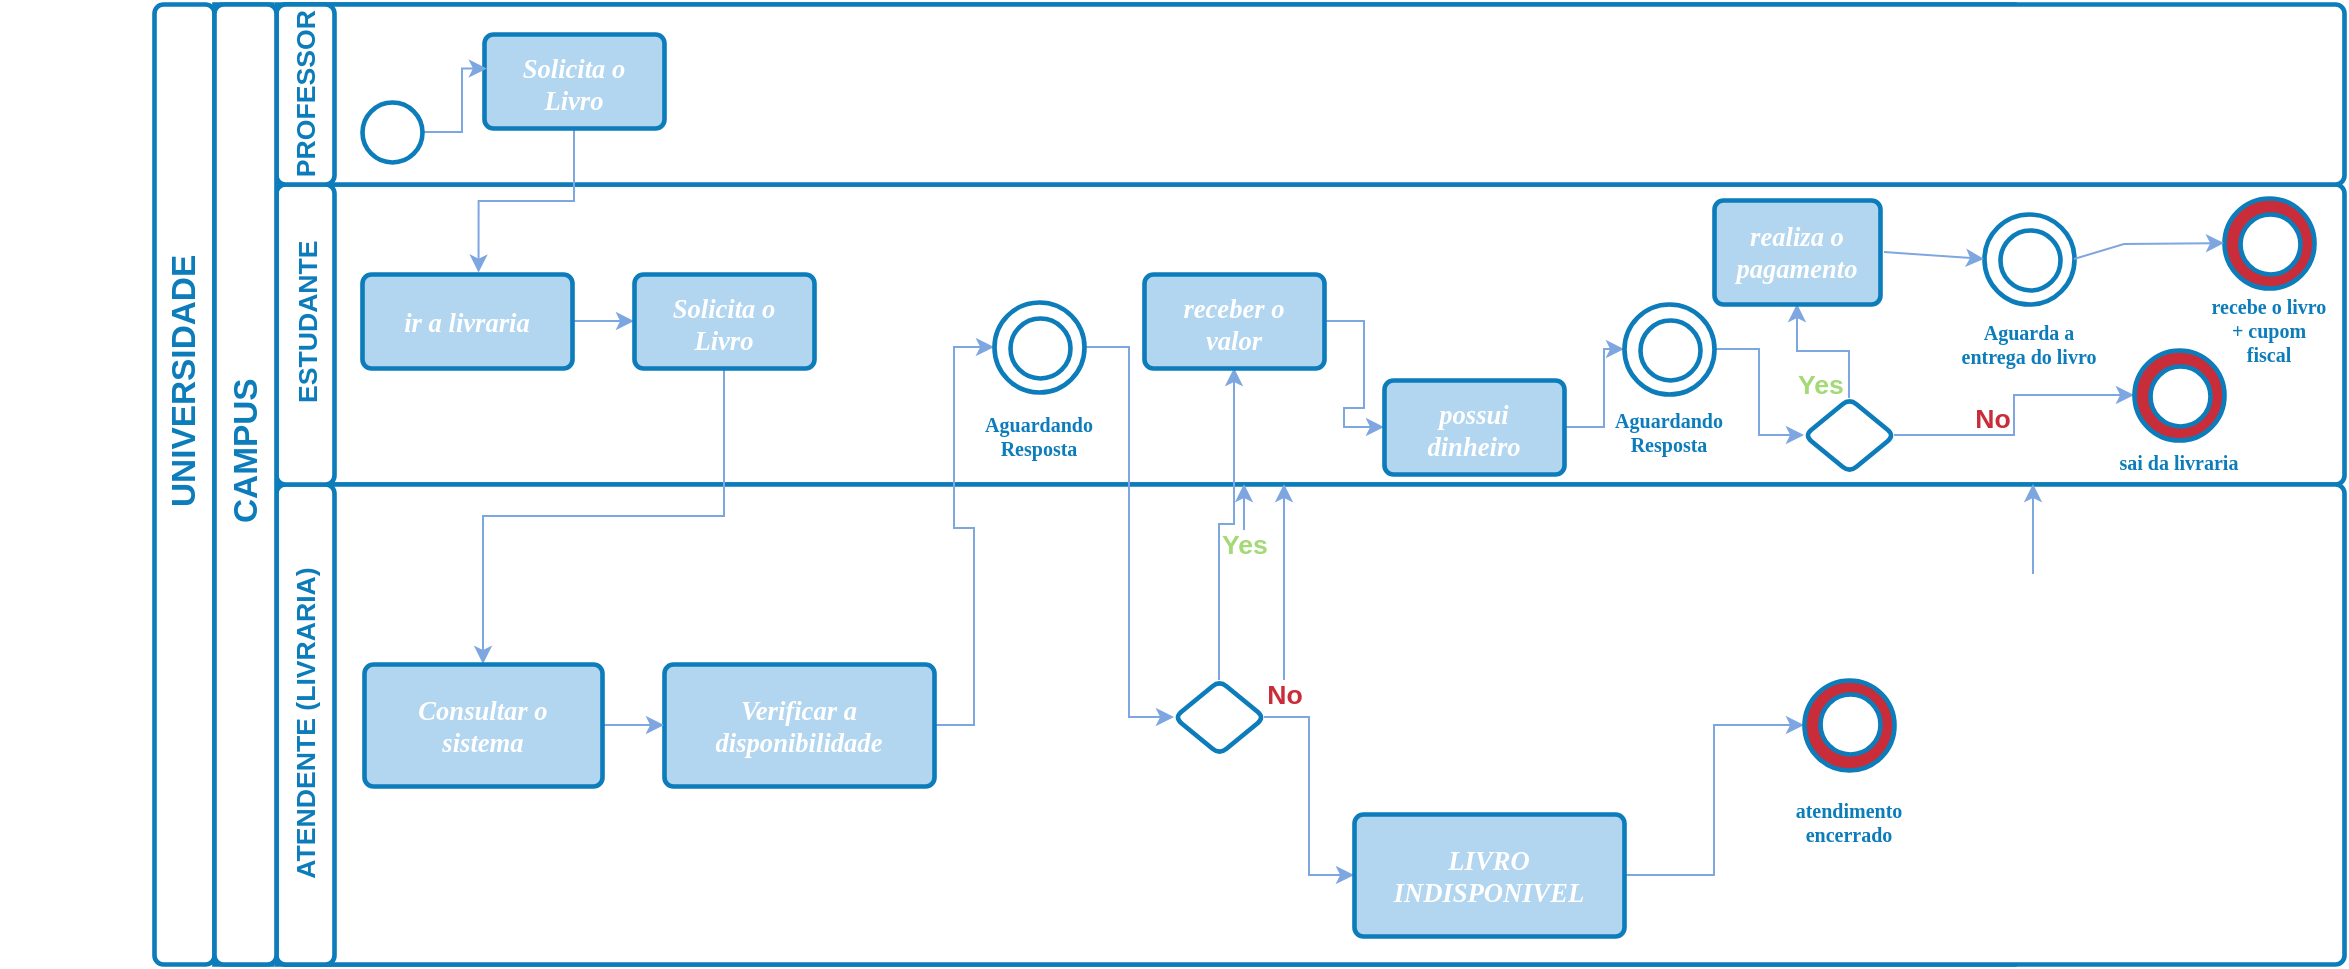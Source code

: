 <mxfile version="15.5.4" type="github">
  <diagram id="LhhfxPZGnkY3eNVKH8Mi" name="Page-1">
    <mxGraphModel dx="1185" dy="1804" grid="1" gridSize="10" guides="1" tooltips="1" connect="1" arrows="1" fold="1" page="1" pageScale="1" pageWidth="827" pageHeight="1169" math="0" shadow="0">
      <root>
        <mxCell id="0" />
        <mxCell id="1" parent="0" />
        <mxCell id="QaFosYFlYUrdKyGO6aXc-1" value="" style="fillColor=none;strokeColor=none;pointerEvents=0;fontStyle=0;html=1;whiteSpace=wrap;container=1;collapsible=0;childLayout=stackLayout;resizeParent=1;dropTarget=0;horizontalStack=0;whiteSpace=wrap;fontSize=13;spacing=0;strokeOpacity=100;rounded=1;absoluteArcSize=1;arcSize=9;horizontal=0;strokeWidth=2.3;" vertex="1" parent="1">
          <mxGeometry x="135" y="-30" width="900" height="480" isRotated="1" as="geometry" />
        </mxCell>
        <mxCell id="QaFosYFlYUrdKyGO6aXc-2" value="SALA DE AULA" style="swimlane;html=1;whiteSpace=wrap;container=1;connectable=0;collapsible=0;fontStyle=0;startSize=30;dropTarget=0;rounded=0;horizontal=0;whiteSpace=wrap;fontSize=13;spacing=0;strokeColor=#0c7cba;strokeOpacity=100;strokeWidth=2.3;fontSize=16.7;fontColor=#0c7cba;fontStyle=1;" vertex="1" parent="QaFosYFlYUrdKyGO6aXc-1">
          <mxGeometry width="900" height="240" as="geometry" />
        </mxCell>
        <mxCell id="QaFosYFlYUrdKyGO6aXc-3" value="LIVRARIA" style="swimlane;html=1;whiteSpace=wrap;container=1;connectable=0;collapsible=0;fontStyle=0;startSize=30;dropTarget=0;rounded=0;horizontal=0;whiteSpace=wrap;fontSize=13;spacing=0;strokeColor=#0c7cba;strokeOpacity=100;strokeWidth=2.3;fontSize=16.7;fontColor=#0c7cba;fontStyle=1;" vertex="1" parent="QaFosYFlYUrdKyGO6aXc-1">
          <mxGeometry y="240" width="900" height="240" as="geometry" />
        </mxCell>
        <UserObject label="" lucidchartObjectId="HWPiMHUzxfgs" id="QaFosYFlYUrdKyGO6aXc-4">
          <mxCell style="html=1;overflow=block;blockSpacing=1;whiteSpace=wrap;;whiteSpace=wrap;fontSize=13;spacing=3.8;strokeColor=#0c7cba;strokeOpacity=100;rounded=1;absoluteArcSize=1;arcSize=9;strokeWidth=2.3;" vertex="1" parent="1">
            <mxGeometry x="105" y="-30" width="30" height="480" as="geometry" />
          </mxCell>
        </UserObject>
        <mxCell id="QaFosYFlYUrdKyGO6aXc-5" style="html=1;overflow=block;blockSpacing=1;whiteSpace=wrap;;whiteSpace=wrap;fontSize=16.7;fontColor=#0c7cba;fontStyle=1;spacing=3.8;strokeOpacity=0;fillOpacity=0;rounded=1;absoluteArcSize=1;arcSize=9;fillColor=#ffffff;strokeWidth=2.3;" vertex="1" parent="1">
          <mxGeometry x="30" y="180" width="180" height="45" as="geometry" />
        </mxCell>
        <UserObject label="UNIVERSIDADE" lucidchartObjectId="2WPiGM6MeHSA" id="QaFosYFlYUrdKyGO6aXc-6">
          <mxCell style="html=1;overflow=block;blockSpacing=1;whiteSpace=wrap;;whiteSpace=wrap;fontSize=16.7;fontColor=#0c7cba;fontStyle=1;spacing=3.8;strokeOpacity=0;fillOpacity=0;rounded=1;absoluteArcSize=1;arcSize=9;strokeWidth=2.3;fillColor=none;strokeColor=none;rotation=-90;" vertex="1" parent="QaFosYFlYUrdKyGO6aXc-5">
            <mxGeometry x="0.375" y="-1.5" width="45" height="180" relative="1" as="geometry" />
          </mxCell>
        </UserObject>
        <UserObject label="" lucidchartObjectId="a0PiuHdPb4I7" id="QaFosYFlYUrdKyGO6aXc-7">
          <mxCell style="html=1;overflow=block;blockSpacing=1;whiteSpace=wrap;;whiteSpace=wrap;fontSize=13;spacing=3.8;strokeColor=#0c7cba;strokeOpacity=100;rounded=1;absoluteArcSize=1;arcSize=9;strokeWidth=2.3;" vertex="1" parent="1">
            <mxGeometry x="166" y="60" width="1034" height="150" as="geometry" />
          </mxCell>
        </UserObject>
        <UserObject label="" lucidchartObjectId="S0PiGy5wFjXy" id="QaFosYFlYUrdKyGO6aXc-8">
          <mxCell style="html=1;overflow=block;blockSpacing=1;whiteSpace=wrap;;whiteSpace=wrap;fontSize=13;spacing=3.8;strokeColor=#0c7cba;strokeOpacity=100;rounded=1;absoluteArcSize=1;arcSize=9;strokeWidth=2.3;" vertex="1" parent="1">
            <mxGeometry x="166" y="-30" width="1034" height="90" as="geometry" />
          </mxCell>
        </UserObject>
        <UserObject label="" lucidchartObjectId=".0Pi8Q-sx-cy" id="QaFosYFlYUrdKyGO6aXc-9">
          <mxCell style="html=1;overflow=block;blockSpacing=1;whiteSpace=wrap;;whiteSpace=wrap;fontSize=13;spacing=3.8;strokeColor=#0c7cba;strokeOpacity=100;rounded=1;absoluteArcSize=1;arcSize=9;strokeWidth=2.3;" vertex="1" parent="1">
            <mxGeometry x="166" y="210" width="1034" height="240" as="geometry" />
          </mxCell>
        </UserObject>
        <UserObject label="" lucidchartObjectId="E1PiGpkG4rzm" id="QaFosYFlYUrdKyGO6aXc-10">
          <mxCell style="html=1;overflow=block;blockSpacing=1;whiteSpace=wrap;;whiteSpace=wrap;fontSize=13;spacing=3.8;strokeColor=#0c7cba;strokeOpacity=100;rounded=1;absoluteArcSize=1;arcSize=9;strokeWidth=2.3;" vertex="1" parent="1">
            <mxGeometry x="166" y="210" width="29" height="240" as="geometry" />
          </mxCell>
        </UserObject>
        <UserObject label="" lucidchartObjectId="Q1Piy7wnfFXz" id="QaFosYFlYUrdKyGO6aXc-11">
          <mxCell style="html=1;overflow=block;blockSpacing=1;whiteSpace=wrap;;whiteSpace=wrap;fontSize=13;spacing=3.8;strokeColor=#0c7cba;strokeOpacity=100;rounded=1;absoluteArcSize=1;arcSize=9;strokeWidth=2.3;" vertex="1" parent="1">
            <mxGeometry x="166" y="60" width="29" height="150" as="geometry" />
          </mxCell>
        </UserObject>
        <UserObject label="" lucidchartObjectId="X1Pi3hwmeCmL" id="QaFosYFlYUrdKyGO6aXc-12">
          <mxCell style="html=1;overflow=block;blockSpacing=1;whiteSpace=wrap;;whiteSpace=wrap;fontSize=13;spacing=3.8;strokeColor=#0c7cba;strokeOpacity=100;rounded=1;absoluteArcSize=1;arcSize=9;strokeWidth=2.3;" vertex="1" parent="1">
            <mxGeometry x="166" y="-30" width="29" height="90" as="geometry" />
          </mxCell>
        </UserObject>
        <mxCell id="QaFosYFlYUrdKyGO6aXc-13" style="html=1;overflow=block;blockSpacing=1;whiteSpace=wrap;;whiteSpace=wrap;fontSize=13.3;fontColor=#0c7cba;fontStyle=1;spacing=3.8;strokeOpacity=0;fillOpacity=0;rounded=1;absoluteArcSize=1;arcSize=9;fillColor=#ffffff;strokeWidth=2.3;" vertex="1" parent="1">
          <mxGeometry x="91" y="128" width="180" height="45" as="geometry" />
        </mxCell>
        <UserObject label="ESTUDANTE" lucidchartObjectId="e2PiB8RA7E_U" id="QaFosYFlYUrdKyGO6aXc-14">
          <mxCell style="html=1;overflow=block;blockSpacing=1;whiteSpace=wrap;;whiteSpace=wrap;fontSize=13.3;fontColor=#0c7cba;fontStyle=1;spacing=3.8;strokeOpacity=0;fillOpacity=0;rounded=1;absoluteArcSize=1;arcSize=9;strokeWidth=2.3;fillColor=none;strokeColor=none;rotation=-90;" vertex="1" parent="QaFosYFlYUrdKyGO6aXc-13">
            <mxGeometry x="0.375" y="-1.5" width="45" height="180" relative="1" as="geometry" />
          </mxCell>
        </UserObject>
        <mxCell id="QaFosYFlYUrdKyGO6aXc-15" style="html=1;overflow=block;blockSpacing=1;whiteSpace=wrap;;whiteSpace=wrap;fontSize=13.3;fontColor=#0c7cba;fontStyle=1;spacing=3.8;strokeOpacity=0;fillOpacity=0;rounded=1;absoluteArcSize=1;arcSize=9;fillColor=#ffffff;strokeWidth=2.3;" vertex="1" parent="1">
          <mxGeometry x="90" y="225" width="181" height="210" as="geometry" />
        </mxCell>
        <UserObject label="ATENDENTE (LIVRARIA)" lucidchartObjectId="n2PiRSclB~rM" id="QaFosYFlYUrdKyGO6aXc-16">
          <mxCell style="html=1;overflow=block;blockSpacing=1;whiteSpace=wrap;;whiteSpace=wrap;fontSize=13.3;fontColor=#0c7cba;fontStyle=1;spacing=3.8;strokeOpacity=0;fillOpacity=0;rounded=1;absoluteArcSize=1;arcSize=9;strokeWidth=2.3;fillColor=none;strokeColor=none;rotation=-90;" vertex="1" parent="QaFosYFlYUrdKyGO6aXc-15">
            <mxGeometry x="-0.08" y="0.069" width="210" height="181" relative="1" as="geometry" />
          </mxCell>
        </UserObject>
        <mxCell id="QaFosYFlYUrdKyGO6aXc-17" style="html=1;overflow=block;blockSpacing=1;whiteSpace=wrap;;whiteSpace=wrap;fontSize=13.3;fontColor=#0c7cba;fontStyle=1;spacing=3.8;strokeOpacity=0;fillOpacity=0;rounded=1;absoluteArcSize=1;arcSize=9;fillColor=#ffffff;strokeWidth=2.3;" vertex="1" parent="1">
          <mxGeometry x="91" y="28" width="179" height="32" as="geometry" />
        </mxCell>
        <UserObject label="PROFESSOR" lucidchartObjectId="h3Pighsdy1oz" id="QaFosYFlYUrdKyGO6aXc-18">
          <mxCell style="html=1;overflow=block;blockSpacing=1;whiteSpace=wrap;;whiteSpace=wrap;fontSize=13.3;fontColor=#0c7cba;fontStyle=1;spacing=3.8;strokeOpacity=0;fillOpacity=0;rounded=1;absoluteArcSize=1;arcSize=9;strokeWidth=2.3;fillColor=none;strokeColor=none;rotation=-90;" vertex="1" parent="QaFosYFlYUrdKyGO6aXc-17">
            <mxGeometry x="0.411" y="-2.297" width="32" height="179" relative="1" as="geometry" />
          </mxCell>
        </UserObject>
        <UserObject label="" lucidchartObjectId="83PimZyUpy7I" id="QaFosYFlYUrdKyGO6aXc-19">
          <mxCell style="html=1;overflow=block;blockSpacing=1;whiteSpace=wrap;ellipse;whiteSpace=wrap;fontSize=13;spacing=3.8;strokeColor=#0c7cba;strokeOpacity=100;fillOpacity=100;rounded=1;absoluteArcSize=1;arcSize=9;fillColor=#ffffff;strokeWidth=2.3;" vertex="1" parent="1">
            <mxGeometry x="210" y="23" width="28" height="23" as="geometry" />
          </mxCell>
        </UserObject>
        <mxCell id="QaFosYFlYUrdKyGO6aXc-120" style="edgeStyle=orthogonalEdgeStyle;rounded=0;orthogonalLoop=1;jettySize=auto;html=1;exitX=0.5;exitY=1;exitDx=0;exitDy=0;entryX=0.555;entryY=-0.015;entryDx=0;entryDy=0;entryPerimeter=0;fontFamily=Times New Roman;strokeColor=#7EA6E0;" edge="1" parent="1" source="QaFosYFlYUrdKyGO6aXc-20" target="QaFosYFlYUrdKyGO6aXc-22">
          <mxGeometry relative="1" as="geometry" />
        </mxCell>
        <UserObject label="Solicita o Livro" lucidchartObjectId="83PiEvzSddSn" id="QaFosYFlYUrdKyGO6aXc-20">
          <mxCell style="html=1;overflow=block;blockSpacing=1;whiteSpace=wrap;;whiteSpace=wrap;fontSize=13.3;fontFamily=Komika Hand;fontColor=#ffffff;fontStyle=3;spacing=9;strokeColor=#0c7cba;strokeOpacity=100;fillOpacity=100;rounded=1;absoluteArcSize=1;arcSize=9;fillColor=#b2d6ef;strokeWidth=2.3;" vertex="1" parent="1">
            <mxGeometry x="270" y="-15" width="90" height="47" as="geometry" />
          </mxCell>
        </UserObject>
        <mxCell id="QaFosYFlYUrdKyGO6aXc-119" style="edgeStyle=orthogonalEdgeStyle;rounded=0;orthogonalLoop=1;jettySize=auto;html=1;exitX=1;exitY=0.5;exitDx=0;exitDy=0;entryX=0;entryY=0.5;entryDx=0;entryDy=0;fontFamily=Times New Roman;strokeColor=#7EA6E0;" edge="1" parent="1" source="QaFosYFlYUrdKyGO6aXc-22" target="QaFosYFlYUrdKyGO6aXc-24">
          <mxGeometry relative="1" as="geometry" />
        </mxCell>
        <UserObject label="ir a livraria" lucidchartObjectId="f7PibtvQFSFC" id="QaFosYFlYUrdKyGO6aXc-22">
          <mxCell style="html=1;overflow=block;blockSpacing=1;whiteSpace=wrap;;whiteSpace=wrap;fontSize=13.3;fontFamily=Komika Hand;fontColor=#ffffff;fontStyle=3;spacing=9;strokeColor=#0c7cba;strokeOpacity=100;fillOpacity=100;rounded=1;absoluteArcSize=1;arcSize=9;fillColor=#b2d6ef;strokeWidth=2.3;" vertex="1" parent="1">
            <mxGeometry x="209" y="105" width="105" height="47" as="geometry" />
          </mxCell>
        </UserObject>
        <mxCell id="QaFosYFlYUrdKyGO6aXc-118" style="edgeStyle=orthogonalEdgeStyle;rounded=0;orthogonalLoop=1;jettySize=auto;html=1;exitX=0.5;exitY=1;exitDx=0;exitDy=0;entryX=0.5;entryY=0;entryDx=0;entryDy=0;fontFamily=Times New Roman;strokeColor=#7EA6E0;" edge="1" parent="1" source="QaFosYFlYUrdKyGO6aXc-24" target="QaFosYFlYUrdKyGO6aXc-28">
          <mxGeometry relative="1" as="geometry" />
        </mxCell>
        <UserObject label="Solicita o Livro" lucidchartObjectId="0-PiISZGVRWl" id="QaFosYFlYUrdKyGO6aXc-24">
          <mxCell style="html=1;overflow=block;blockSpacing=1;whiteSpace=wrap;;whiteSpace=wrap;fontSize=13.3;fontFamily=Komika Hand;fontColor=#ffffff;fontStyle=3;spacing=9;strokeColor=#0c7cba;strokeOpacity=100;fillOpacity=100;rounded=1;absoluteArcSize=1;arcSize=9;fillColor=#b2d6ef;strokeWidth=2.3;" vertex="1" parent="1">
            <mxGeometry x="345" y="105" width="90" height="47" as="geometry" />
          </mxCell>
        </UserObject>
        <mxCell id="QaFosYFlYUrdKyGO6aXc-116" style="edgeStyle=orthogonalEdgeStyle;rounded=0;orthogonalLoop=1;jettySize=auto;html=1;exitX=1;exitY=0.5;exitDx=0;exitDy=0;entryX=0;entryY=0.5;entryDx=0;entryDy=0;fontFamily=Times New Roman;strokeColor=#7EA6E0;" edge="1" parent="1" source="QaFosYFlYUrdKyGO6aXc-26" target="QaFosYFlYUrdKyGO6aXc-31">
          <mxGeometry relative="1" as="geometry" />
        </mxCell>
        <UserObject label="Verificar a disponibilidade " lucidchartObjectId="eeQiGF6tPY3j" id="QaFosYFlYUrdKyGO6aXc-26">
          <mxCell style="html=1;overflow=block;blockSpacing=1;whiteSpace=wrap;;whiteSpace=wrap;fontSize=13.3;fontFamily=Komika Hand;fontColor=#ffffff;fontStyle=3;spacing=9;strokeColor=#0c7cba;strokeOpacity=100;fillOpacity=100;rounded=1;absoluteArcSize=1;arcSize=9;fillColor=#b2d6ef;strokeWidth=2.3;" vertex="1" parent="1">
            <mxGeometry x="360" y="300" width="135" height="61" as="geometry" />
          </mxCell>
        </UserObject>
        <mxCell id="QaFosYFlYUrdKyGO6aXc-103" style="edgeStyle=orthogonalEdgeStyle;rounded=0;orthogonalLoop=1;jettySize=auto;html=1;exitX=0.5;exitY=0;exitDx=0;exitDy=0;entryX=0.5;entryY=1;entryDx=0;entryDy=0;strokeColor=#7EA6E0;" edge="1" parent="1" source="QaFosYFlYUrdKyGO6aXc-27" target="QaFosYFlYUrdKyGO6aXc-45">
          <mxGeometry relative="1" as="geometry" />
        </mxCell>
        <mxCell id="QaFosYFlYUrdKyGO6aXc-105" style="edgeStyle=orthogonalEdgeStyle;rounded=0;orthogonalLoop=1;jettySize=auto;html=1;exitX=1;exitY=0.5;exitDx=0;exitDy=0;entryX=0;entryY=0.5;entryDx=0;entryDy=0;strokeColor=#7EA6E0;" edge="1" parent="1" source="QaFosYFlYUrdKyGO6aXc-27" target="QaFosYFlYUrdKyGO6aXc-35">
          <mxGeometry relative="1" as="geometry" />
        </mxCell>
        <UserObject label="" lucidchartObjectId="XjQixLYts~Oh" id="QaFosYFlYUrdKyGO6aXc-27">
          <mxCell style="html=1;overflow=block;blockSpacing=1;whiteSpace=wrap;rhombus;whiteSpace=wrap;fontSize=13;spacing=3.8;strokeColor=#0c7cba;strokeOpacity=100;rounded=1;absoluteArcSize=1;arcSize=9;strokeWidth=2.3;" vertex="1" parent="1">
            <mxGeometry x="615" y="308" width="45" height="37" as="geometry" />
          </mxCell>
        </UserObject>
        <mxCell id="QaFosYFlYUrdKyGO6aXc-117" style="edgeStyle=orthogonalEdgeStyle;rounded=0;orthogonalLoop=1;jettySize=auto;html=1;exitX=1;exitY=0.5;exitDx=0;exitDy=0;fontFamily=Times New Roman;strokeColor=#7EA6E0;" edge="1" parent="1" source="QaFosYFlYUrdKyGO6aXc-28" target="QaFosYFlYUrdKyGO6aXc-26">
          <mxGeometry relative="1" as="geometry" />
        </mxCell>
        <UserObject label="Consultar o sistema" lucidchartObjectId="GkQiyy2_y7.9" id="QaFosYFlYUrdKyGO6aXc-28">
          <mxCell style="html=1;overflow=block;blockSpacing=1;whiteSpace=wrap;;whiteSpace=wrap;fontSize=13.3;fontFamily=Komika Hand;fontColor=#ffffff;fontStyle=3;spacing=9;strokeColor=#0c7cba;strokeOpacity=100;fillOpacity=100;rounded=1;absoluteArcSize=1;arcSize=9;fillColor=#b2d6ef;strokeWidth=2.3;" vertex="1" parent="1">
            <mxGeometry x="210" y="300" width="119" height="61" as="geometry" />
          </mxCell>
        </UserObject>
        <mxCell id="QaFosYFlYUrdKyGO6aXc-115" style="edgeStyle=orthogonalEdgeStyle;rounded=0;orthogonalLoop=1;jettySize=auto;html=1;exitX=1;exitY=0.5;exitDx=0;exitDy=0;entryX=0;entryY=0.5;entryDx=0;entryDy=0;fontFamily=Times New Roman;strokeColor=#7EA6E0;" edge="1" parent="1" source="QaFosYFlYUrdKyGO6aXc-31" target="QaFosYFlYUrdKyGO6aXc-27">
          <mxGeometry relative="1" as="geometry" />
        </mxCell>
        <UserObject label="" lucidchartObjectId="JsQipGBk3V.0" id="QaFosYFlYUrdKyGO6aXc-31">
          <mxCell style="html=1;overflow=block;blockSpacing=1;whiteSpace=wrap;ellipse;whiteSpace=wrap;fontSize=13;spacing=3.8;strokeColor=#0c7cba;strokeOpacity=100;rounded=1;absoluteArcSize=1;arcSize=9;strokeWidth=2.3;" vertex="1" parent="1">
            <mxGeometry x="525" y="119" width="45" height="45" as="geometry" />
          </mxCell>
        </UserObject>
        <UserObject label="" lucidchartObjectId="TsQiK.HFYKoK" id="QaFosYFlYUrdKyGO6aXc-32">
          <mxCell style="html=1;overflow=block;blockSpacing=1;whiteSpace=wrap;ellipse;whiteSpace=wrap;fontSize=13;spacing=3.8;strokeColor=#0c7cba;strokeOpacity=100;rounded=1;absoluteArcSize=1;arcSize=9;strokeWidth=2.3;" vertex="1" parent="1">
            <mxGeometry x="533" y="127" width="30" height="30" as="geometry" />
          </mxCell>
        </UserObject>
        <UserObject label="&lt;b&gt;Aguardando &lt;br&gt;Resposta&lt;/b&gt;" lucidchartObjectId="dwQiqg_pEi1r" id="QaFosYFlYUrdKyGO6aXc-33">
          <mxCell style="html=1;overflow=block;blockSpacing=1;whiteSpace=wrap;;whiteSpace=wrap;fontSize=10;fontFamily=Komika Hand;fontColor=#0c7cba;spacing=3.8;strokeOpacity=0;fillOpacity=0;rounded=1;absoluteArcSize=1;arcSize=9;fillColor=#ffffff;strokeWidth=2.3;" vertex="1" parent="1">
            <mxGeometry x="510" y="167" width="75" height="38" as="geometry" />
          </mxCell>
        </UserObject>
        <mxCell id="QaFosYFlYUrdKyGO6aXc-114" style="edgeStyle=orthogonalEdgeStyle;rounded=0;orthogonalLoop=1;jettySize=auto;html=1;exitX=1;exitY=0.5;exitDx=0;exitDy=0;entryX=0;entryY=0.5;entryDx=0;entryDy=0;fontFamily=Times New Roman;strokeColor=#7EA6E0;" edge="1" parent="1" source="QaFosYFlYUrdKyGO6aXc-35" target="QaFosYFlYUrdKyGO6aXc-36">
          <mxGeometry relative="1" as="geometry" />
        </mxCell>
        <UserObject label="LIVRO INDISPONIVEL" lucidchartObjectId="iAQiPyqyUUH." id="QaFosYFlYUrdKyGO6aXc-35">
          <mxCell style="html=1;overflow=block;blockSpacing=1;whiteSpace=wrap;;whiteSpace=wrap;fontSize=13.3;fontFamily=Komika Hand;fontColor=#ffffff;fontStyle=3;spacing=9;strokeColor=#0c7cba;strokeOpacity=100;fillOpacity=100;rounded=1;absoluteArcSize=1;arcSize=9;fillColor=#b2d6ef;strokeWidth=2.3;" vertex="1" parent="1">
            <mxGeometry x="705" y="375" width="135" height="61" as="geometry" />
          </mxCell>
        </UserObject>
        <UserObject label="" lucidchartObjectId="ZAQircGU_EVW" id="QaFosYFlYUrdKyGO6aXc-36">
          <mxCell style="html=1;overflow=block;blockSpacing=1;whiteSpace=wrap;ellipse;whiteSpace=wrap;fontSize=13;spacing=3.8;strokeColor=#0c7cba;strokeOpacity=100;fillOpacity=100;rounded=1;absoluteArcSize=1;arcSize=9;fillColor=#c92d39;strokeWidth=2.3;" vertex="1" parent="1">
            <mxGeometry x="930" y="308" width="45" height="45" as="geometry" />
          </mxCell>
        </UserObject>
        <UserObject label="" lucidchartObjectId="ZAQiovp0~9eA" id="QaFosYFlYUrdKyGO6aXc-37">
          <mxCell style="html=1;overflow=block;blockSpacing=1;whiteSpace=wrap;ellipse;whiteSpace=wrap;fontSize=13;spacing=3.8;strokeColor=#0c7cba;strokeOpacity=100;rounded=1;absoluteArcSize=1;arcSize=9;strokeWidth=2.3;" vertex="1" parent="1">
            <mxGeometry x="938" y="315" width="30" height="30" as="geometry" />
          </mxCell>
        </UserObject>
        <UserObject label="&lt;b&gt;atendimento&lt;br&gt;encerrado&lt;/b&gt;" lucidchartObjectId="1CQiph0X-R_j" id="QaFosYFlYUrdKyGO6aXc-38">
          <mxCell style="html=1;overflow=block;blockSpacing=1;whiteSpace=wrap;;whiteSpace=wrap;fontSize=10;fontFamily=Komika Hand;fontColor=#0c7cba;spacing=3.8;strokeOpacity=0;fillOpacity=0;rounded=1;absoluteArcSize=1;arcSize=9;fillColor=#ffffff;strokeWidth=2.3;" vertex="1" parent="1">
            <mxGeometry x="915" y="360" width="75" height="38" as="geometry" />
          </mxCell>
        </UserObject>
        <mxCell id="QaFosYFlYUrdKyGO6aXc-100" style="edgeStyle=orthogonalEdgeStyle;rounded=0;orthogonalLoop=1;jettySize=auto;html=1;exitX=1;exitY=0.5;exitDx=0;exitDy=0;entryX=0;entryY=0.5;entryDx=0;entryDy=0;strokeColor=#7EA6E0;" edge="1" parent="1" source="QaFosYFlYUrdKyGO6aXc-45" target="QaFosYFlYUrdKyGO6aXc-47">
          <mxGeometry relative="1" as="geometry" />
        </mxCell>
        <UserObject label="receber o valor" lucidchartObjectId="GBRiCxnlWNU0" id="QaFosYFlYUrdKyGO6aXc-45">
          <mxCell style="html=1;overflow=block;blockSpacing=1;whiteSpace=wrap;;whiteSpace=wrap;fontSize=13.3;fontFamily=Komika Hand;fontColor=#ffffff;fontStyle=3;spacing=9;strokeColor=#0c7cba;strokeOpacity=100;fillOpacity=100;rounded=1;absoluteArcSize=1;arcSize=9;fillColor=#b2d6ef;strokeWidth=2.3;" vertex="1" parent="1">
            <mxGeometry x="600" y="105" width="90" height="47" as="geometry" />
          </mxCell>
        </UserObject>
        <mxCell id="QaFosYFlYUrdKyGO6aXc-121" style="edgeStyle=orthogonalEdgeStyle;rounded=0;orthogonalLoop=1;jettySize=auto;html=1;exitX=1;exitY=0.5;exitDx=0;exitDy=0;entryX=0.016;entryY=0.367;entryDx=0;entryDy=0;entryPerimeter=0;fontFamily=Times New Roman;strokeColor=#7EA6E0;" edge="1" parent="1" source="QaFosYFlYUrdKyGO6aXc-46" target="QaFosYFlYUrdKyGO6aXc-20">
          <mxGeometry relative="1" as="geometry" />
        </mxCell>
        <UserObject label="" lucidchartObjectId="zDRi0ZS91oFq" id="QaFosYFlYUrdKyGO6aXc-46">
          <mxCell style="html=1;overflow=block;blockSpacing=1;whiteSpace=wrap;ellipse;whiteSpace=wrap;fontSize=13;spacing=3.8;strokeColor=#0c7cba;strokeOpacity=100;rounded=1;absoluteArcSize=1;arcSize=9;strokeWidth=2.3;" vertex="1" parent="1">
            <mxGeometry x="209" y="19" width="30" height="30" as="geometry" />
          </mxCell>
        </UserObject>
        <mxCell id="QaFosYFlYUrdKyGO6aXc-99" style="edgeStyle=orthogonalEdgeStyle;rounded=0;orthogonalLoop=1;jettySize=auto;html=1;exitX=1;exitY=0.5;exitDx=0;exitDy=0;entryX=0;entryY=0.5;entryDx=0;entryDy=0;strokeColor=#7EA6E0;" edge="1" parent="1" source="QaFosYFlYUrdKyGO6aXc-47" target="QaFosYFlYUrdKyGO6aXc-51">
          <mxGeometry relative="1" as="geometry" />
        </mxCell>
        <UserObject label="possui   dinheiro" lucidchartObjectId="3TRi0IMjqJwV" id="QaFosYFlYUrdKyGO6aXc-47">
          <mxCell style="html=1;overflow=block;blockSpacing=1;whiteSpace=wrap;;whiteSpace=wrap;fontSize=13.3;fontFamily=Komika Hand;fontColor=#ffffff;fontStyle=3;spacing=9;strokeColor=#0c7cba;strokeOpacity=100;fillOpacity=100;rounded=1;absoluteArcSize=1;arcSize=9;fillColor=#b2d6ef;strokeWidth=2.3;" vertex="1" parent="1">
            <mxGeometry x="720" y="158" width="90" height="47" as="geometry" />
          </mxCell>
        </UserObject>
        <mxCell id="QaFosYFlYUrdKyGO6aXc-88" style="edgeStyle=orthogonalEdgeStyle;rounded=0;orthogonalLoop=1;jettySize=auto;html=1;strokeColor=#7EA6E0;" edge="1" parent="1" source="QaFosYFlYUrdKyGO6aXc-49" target="QaFosYFlYUrdKyGO6aXc-65">
          <mxGeometry relative="1" as="geometry" />
        </mxCell>
        <mxCell id="QaFosYFlYUrdKyGO6aXc-94" style="edgeStyle=orthogonalEdgeStyle;rounded=0;orthogonalLoop=1;jettySize=auto;html=1;entryX=0;entryY=0.5;entryDx=0;entryDy=0;strokeColor=#7EA6E0;" edge="1" parent="1" source="QaFosYFlYUrdKyGO6aXc-49" target="QaFosYFlYUrdKyGO6aXc-84">
          <mxGeometry relative="1" as="geometry" />
        </mxCell>
        <UserObject label="" lucidchartObjectId="eZRivRCG90Yg" id="QaFosYFlYUrdKyGO6aXc-49">
          <mxCell style="html=1;overflow=block;blockSpacing=1;whiteSpace=wrap;rhombus;whiteSpace=wrap;fontSize=13;spacing=3.8;strokeColor=#0c7cba;strokeOpacity=100;rounded=1;absoluteArcSize=1;arcSize=9;strokeWidth=2.3;" vertex="1" parent="1">
            <mxGeometry x="930" y="167" width="45" height="37" as="geometry" />
          </mxCell>
        </UserObject>
        <UserObject label="&lt;b&gt;Aguardando &lt;br&gt;Resposta&lt;/b&gt;" lucidchartObjectId="p2RipkATj8GD" id="QaFosYFlYUrdKyGO6aXc-50">
          <mxCell style="html=1;overflow=block;blockSpacing=1;whiteSpace=wrap;;whiteSpace=wrap;fontSize=10;fontFamily=Komika Hand;fontColor=#0c7cba;spacing=3.8;strokeOpacity=0;fillOpacity=0;rounded=1;absoluteArcSize=1;arcSize=9;fillColor=#ffffff;strokeWidth=2.3;" vertex="1" parent="1">
            <mxGeometry x="825" y="165" width="75" height="38" as="geometry" />
          </mxCell>
        </UserObject>
        <mxCell id="QaFosYFlYUrdKyGO6aXc-98" style="edgeStyle=orthogonalEdgeStyle;rounded=0;orthogonalLoop=1;jettySize=auto;html=1;exitX=1;exitY=0.5;exitDx=0;exitDy=0;entryX=0;entryY=0.5;entryDx=0;entryDy=0;strokeColor=#7EA6E0;" edge="1" parent="1" source="QaFosYFlYUrdKyGO6aXc-51" target="QaFosYFlYUrdKyGO6aXc-49">
          <mxGeometry relative="1" as="geometry" />
        </mxCell>
        <UserObject label="" lucidchartObjectId="S2RinmGIYL_I" id="QaFosYFlYUrdKyGO6aXc-51">
          <mxCell style="html=1;overflow=block;blockSpacing=1;whiteSpace=wrap;ellipse;whiteSpace=wrap;fontSize=13;spacing=3.8;strokeColor=#0c7cba;strokeOpacity=100;rounded=1;absoluteArcSize=1;arcSize=9;strokeWidth=2.3;" vertex="1" parent="1">
            <mxGeometry x="840" y="120" width="45" height="45" as="geometry" />
          </mxCell>
        </UserObject>
        <UserObject label="" lucidchartObjectId="S2RiOggwgZo4" id="QaFosYFlYUrdKyGO6aXc-52">
          <mxCell style="html=1;overflow=block;blockSpacing=1;whiteSpace=wrap;ellipse;whiteSpace=wrap;fontSize=13;spacing=3.8;strokeColor=#0c7cba;strokeOpacity=100;rounded=1;absoluteArcSize=1;arcSize=9;strokeWidth=2.3;" vertex="1" parent="1">
            <mxGeometry x="848" y="128" width="30" height="30" as="geometry" />
          </mxCell>
        </UserObject>
        <UserObject label="" lucidchartObjectId="A9RiE4InNAG_" id="QaFosYFlYUrdKyGO6aXc-55">
          <mxCell style="html=1;overflow=block;blockSpacing=1;whiteSpace=wrap;;whiteSpace=wrap;fontSize=13;spacing=3.8;strokeColor=#0c7cba;strokeOpacity=100;rounded=1;absoluteArcSize=1;arcSize=9;strokeWidth=2.3;" vertex="1" parent="1">
            <mxGeometry x="135" y="-30" width="31" height="480" as="geometry" />
          </mxCell>
        </UserObject>
        <mxCell id="QaFosYFlYUrdKyGO6aXc-56" style="html=1;overflow=block;blockSpacing=1;whiteSpace=wrap;;whiteSpace=wrap;fontSize=16.7;fontColor=#0c7cba;fontStyle=1;spacing=3.8;strokeOpacity=0;fillOpacity=0;rounded=1;absoluteArcSize=1;arcSize=9;fillColor=#ffffff;strokeWidth=2.3;" vertex="1" parent="1">
          <mxGeometry x="61" y="188" width="180" height="45" as="geometry" />
        </mxCell>
        <UserObject label="CAMPUS" lucidchartObjectId="-9RiGdks1-ZE" id="QaFosYFlYUrdKyGO6aXc-57">
          <mxCell style="html=1;overflow=block;blockSpacing=1;whiteSpace=wrap;;whiteSpace=wrap;fontSize=16.7;fontColor=#0c7cba;fontStyle=1;spacing=3.8;strokeOpacity=0;fillOpacity=0;rounded=1;absoluteArcSize=1;arcSize=9;strokeWidth=2.3;fillColor=none;strokeColor=none;rotation=-90;" vertex="1" parent="QaFosYFlYUrdKyGO6aXc-56">
            <mxGeometry x="0.375" y="-1.5" width="45" height="180" relative="1" as="geometry" />
          </mxCell>
        </UserObject>
        <UserObject label="&lt;b&gt;sai da livraria&lt;/b&gt;" lucidchartObjectId="ziSibgkBReRE" id="QaFosYFlYUrdKyGO6aXc-64">
          <mxCell style="html=1;overflow=block;blockSpacing=1;whiteSpace=wrap;;whiteSpace=wrap;fontSize=10;fontFamily=Komika Hand;fontColor=#0c7cba;spacing=3.8;strokeOpacity=0;fillOpacity=0;rounded=1;absoluteArcSize=1;arcSize=9;fillColor=#ffffff;strokeWidth=2.3;" vertex="1" parent="1">
            <mxGeometry x="1080" y="180" width="75" height="38" as="geometry" />
          </mxCell>
        </UserObject>
        <UserObject label="realiza o pagamento" lucidchartObjectId="ClSinaLDtIDH" id="QaFosYFlYUrdKyGO6aXc-65">
          <mxCell style="html=1;overflow=block;blockSpacing=1;whiteSpace=wrap;;whiteSpace=wrap;fontSize=13.3;fontFamily=Komika Hand;fontColor=#ffffff;fontStyle=3;spacing=9;strokeColor=#0c7cba;strokeOpacity=100;fillOpacity=100;rounded=1;absoluteArcSize=1;arcSize=9;fillColor=#b2d6ef;strokeWidth=2.3;" vertex="1" parent="1">
            <mxGeometry x="885" y="68" width="83" height="52" as="geometry" />
          </mxCell>
        </UserObject>
        <UserObject label="" lucidchartObjectId="XmSi49~KTl8D" id="QaFosYFlYUrdKyGO6aXc-66">
          <mxCell style="html=1;overflow=block;blockSpacing=1;whiteSpace=wrap;ellipse;whiteSpace=wrap;fontSize=13;spacing=3.8;strokeColor=#0c7cba;strokeOpacity=100;rounded=1;absoluteArcSize=1;arcSize=9;strokeWidth=2.3;" vertex="1" parent="1">
            <mxGeometry x="1020" y="75" width="45" height="45" as="geometry" />
          </mxCell>
        </UserObject>
        <UserObject label="" lucidchartObjectId="XmSi7BHvyEhp" id="QaFosYFlYUrdKyGO6aXc-67">
          <mxCell style="html=1;overflow=block;blockSpacing=1;whiteSpace=wrap;ellipse;whiteSpace=wrap;fontSize=13;spacing=3.8;strokeColor=#0c7cba;strokeOpacity=100;rounded=1;absoluteArcSize=1;arcSize=9;strokeWidth=2.3;" vertex="1" parent="1">
            <mxGeometry x="1028" y="83" width="30" height="30" as="geometry" />
          </mxCell>
        </UserObject>
        <UserObject label="&lt;b&gt;Aguarda a entrega do livro&lt;/b&gt;" lucidchartObjectId="8mSi8dGt22X_" id="QaFosYFlYUrdKyGO6aXc-68">
          <mxCell style="html=1;overflow=block;blockSpacing=1;whiteSpace=wrap;;whiteSpace=wrap;fontSize=10;fontFamily=Komika Hand;fontColor=#0c7cba;spacing=3.8;strokeOpacity=0;fillOpacity=0;rounded=1;absoluteArcSize=1;arcSize=9;fillColor=#ffffff;strokeWidth=2.3;" vertex="1" parent="1">
            <mxGeometry x="1005" y="120" width="75" height="40" as="geometry" />
          </mxCell>
        </UserObject>
        <UserObject label="" lucidchartObjectId="AoSifIzqq8GM" id="QaFosYFlYUrdKyGO6aXc-69">
          <mxCell style="html=1;overflow=block;blockSpacing=1;whiteSpace=wrap;ellipse;whiteSpace=wrap;fontSize=13;spacing=3.8;strokeColor=#0c7cba;strokeOpacity=100;fillOpacity=100;rounded=1;absoluteArcSize=1;arcSize=9;fillColor=#c92d39;strokeWidth=2.3;" vertex="1" parent="1">
            <mxGeometry x="1140" y="67" width="45" height="45" as="geometry" />
          </mxCell>
        </UserObject>
        <UserObject label="" lucidchartObjectId="AoSiuE~3cV-U" id="QaFosYFlYUrdKyGO6aXc-70">
          <mxCell style="html=1;overflow=block;blockSpacing=1;whiteSpace=wrap;ellipse;whiteSpace=wrap;fontSize=13;spacing=3.8;strokeColor=#0c7cba;strokeOpacity=100;rounded=1;absoluteArcSize=1;arcSize=9;strokeWidth=2.3;" vertex="1" parent="1">
            <mxGeometry x="1148" y="75" width="30" height="30" as="geometry" />
          </mxCell>
        </UserObject>
        <mxCell id="QaFosYFlYUrdKyGO6aXc-80" value="" style="endArrow=classic;html=1;rounded=0;entryX=0;entryY=0.5;entryDx=0;entryDy=0;exitX=1;exitY=0.5;exitDx=0;exitDy=0;strokeColor=#7EA6E0;" edge="1" parent="1" source="QaFosYFlYUrdKyGO6aXc-66" target="QaFosYFlYUrdKyGO6aXc-69">
          <mxGeometry width="50" height="50" relative="1" as="geometry">
            <mxPoint x="1070" y="120" as="sourcePoint" />
            <mxPoint x="1120" y="70" as="targetPoint" />
            <Array as="points">
              <mxPoint x="1090" y="90" />
            </Array>
          </mxGeometry>
        </mxCell>
        <UserObject label="&lt;b&gt;recebe o livro + cupom fiscal&lt;/b&gt;" lucidchartObjectId="ziSibgkBReRE" id="QaFosYFlYUrdKyGO6aXc-81">
          <mxCell style="html=1;overflow=block;blockSpacing=1;whiteSpace=wrap;;whiteSpace=wrap;fontSize=10;fontFamily=Komika Hand;fontColor=#0c7cba;spacing=3.8;strokeOpacity=0;fillOpacity=0;rounded=1;absoluteArcSize=1;arcSize=9;fillColor=#ffffff;strokeWidth=2.3;" vertex="1" parent="1">
            <mxGeometry x="1130.25" y="112" width="64.5" height="25" as="geometry" />
          </mxCell>
        </UserObject>
        <UserObject label="" lucidchartObjectId="AoSifIzqq8GM" id="QaFosYFlYUrdKyGO6aXc-84">
          <mxCell style="html=1;overflow=block;blockSpacing=1;whiteSpace=wrap;ellipse;whiteSpace=wrap;fontSize=13;spacing=3.8;strokeColor=#0c7cba;strokeOpacity=100;fillOpacity=100;rounded=1;absoluteArcSize=1;arcSize=9;fillColor=#c92d39;strokeWidth=2.3;" vertex="1" parent="1">
            <mxGeometry x="1095" y="143" width="45" height="45" as="geometry" />
          </mxCell>
        </UserObject>
        <UserObject label="" lucidchartObjectId="AoSiuE~3cV-U" id="QaFosYFlYUrdKyGO6aXc-85">
          <mxCell style="html=1;overflow=block;blockSpacing=1;whiteSpace=wrap;ellipse;whiteSpace=wrap;fontSize=13;spacing=3.8;strokeColor=#0c7cba;strokeOpacity=100;rounded=1;absoluteArcSize=1;arcSize=9;strokeWidth=2.3;" vertex="1" parent="1">
            <mxGeometry x="1103" y="151" width="30" height="30" as="geometry" />
          </mxCell>
        </UserObject>
        <mxCell id="QaFosYFlYUrdKyGO6aXc-86" value="" style="endArrow=classic;html=1;rounded=0;strokeColor=#7EA6E0;entryX=0;entryY=0.5;entryDx=0;entryDy=0;" edge="1" parent="1" target="QaFosYFlYUrdKyGO6aXc-66">
          <mxGeometry width="50" height="50" relative="1" as="geometry">
            <mxPoint x="970" y="94" as="sourcePoint" />
            <mxPoint x="1010" y="94" as="targetPoint" />
            <Array as="points">
              <mxPoint x="970" y="94" />
            </Array>
          </mxGeometry>
        </mxCell>
        <mxCell id="QaFosYFlYUrdKyGO6aXc-91" value="Yes" style="text;html=1;resizable=0;labelBackgroundColor=#ffffff;align=center;verticalAlign=middle;fontStyle=1;fontColor=#a3d977;;fontSize=13.3;" vertex="1" parent="1">
          <mxGeometry x="938.001" y="160.003" as="geometry" />
        </mxCell>
        <mxCell id="QaFosYFlYUrdKyGO6aXc-95" style="edgeStyle=orthogonalEdgeStyle;rounded=0;orthogonalLoop=1;jettySize=auto;html=1;exitX=0;exitY=0;exitDx=0;exitDy=0;strokeColor=#7EA6E0;" edge="1" parent="1" source="QaFosYFlYUrdKyGO6aXc-93" target="QaFosYFlYUrdKyGO6aXc-7">
          <mxGeometry relative="1" as="geometry" />
        </mxCell>
        <mxCell id="QaFosYFlYUrdKyGO6aXc-93" value="No" style="text;html=1;resizable=0;labelBackgroundColor=#ffffff;align=center;verticalAlign=middle;fontStyle=1;fontColor=#c92d39;;fontSize=13.3;" vertex="1" parent="1">
          <mxGeometry x="1044.504" y="255.002" as="geometry">
            <mxPoint x="-21" y="-78" as="offset" />
          </mxGeometry>
        </mxCell>
        <mxCell id="QaFosYFlYUrdKyGO6aXc-104" style="edgeStyle=orthogonalEdgeStyle;rounded=0;orthogonalLoop=1;jettySize=auto;html=1;exitX=0;exitY=0;exitDx=0;exitDy=0;strokeColor=#7EA6E0;" edge="1" parent="1" source="QaFosYFlYUrdKyGO6aXc-101" target="QaFosYFlYUrdKyGO6aXc-9">
          <mxGeometry relative="1" as="geometry" />
        </mxCell>
        <mxCell id="QaFosYFlYUrdKyGO6aXc-101" value="Yes" style="text;html=1;resizable=0;labelBackgroundColor=#ffffff;align=center;verticalAlign=middle;fontStyle=1;fontColor=#a3d977;;fontSize=13.3;" vertex="1" parent="1">
          <mxGeometry x="650.005" y="240.034" as="geometry" />
        </mxCell>
        <mxCell id="QaFosYFlYUrdKyGO6aXc-109" style="edgeStyle=orthogonalEdgeStyle;rounded=0;orthogonalLoop=1;jettySize=auto;html=1;exitX=0;exitY=0;exitDx=0;exitDy=0;strokeColor=#7EA6E0;" edge="1" parent="1" source="QaFosYFlYUrdKyGO6aXc-102" target="QaFosYFlYUrdKyGO6aXc-9">
          <mxGeometry relative="1" as="geometry" />
        </mxCell>
        <mxCell id="QaFosYFlYUrdKyGO6aXc-102" value="No" style="text;html=1;resizable=0;labelBackgroundColor=#ffffff;align=center;verticalAlign=middle;fontStyle=1;fontColor=#c92d39;;fontSize=13.3;" vertex="1" parent="1">
          <mxGeometry x="670.002" y="315.0" as="geometry" />
        </mxCell>
      </root>
    </mxGraphModel>
  </diagram>
</mxfile>
